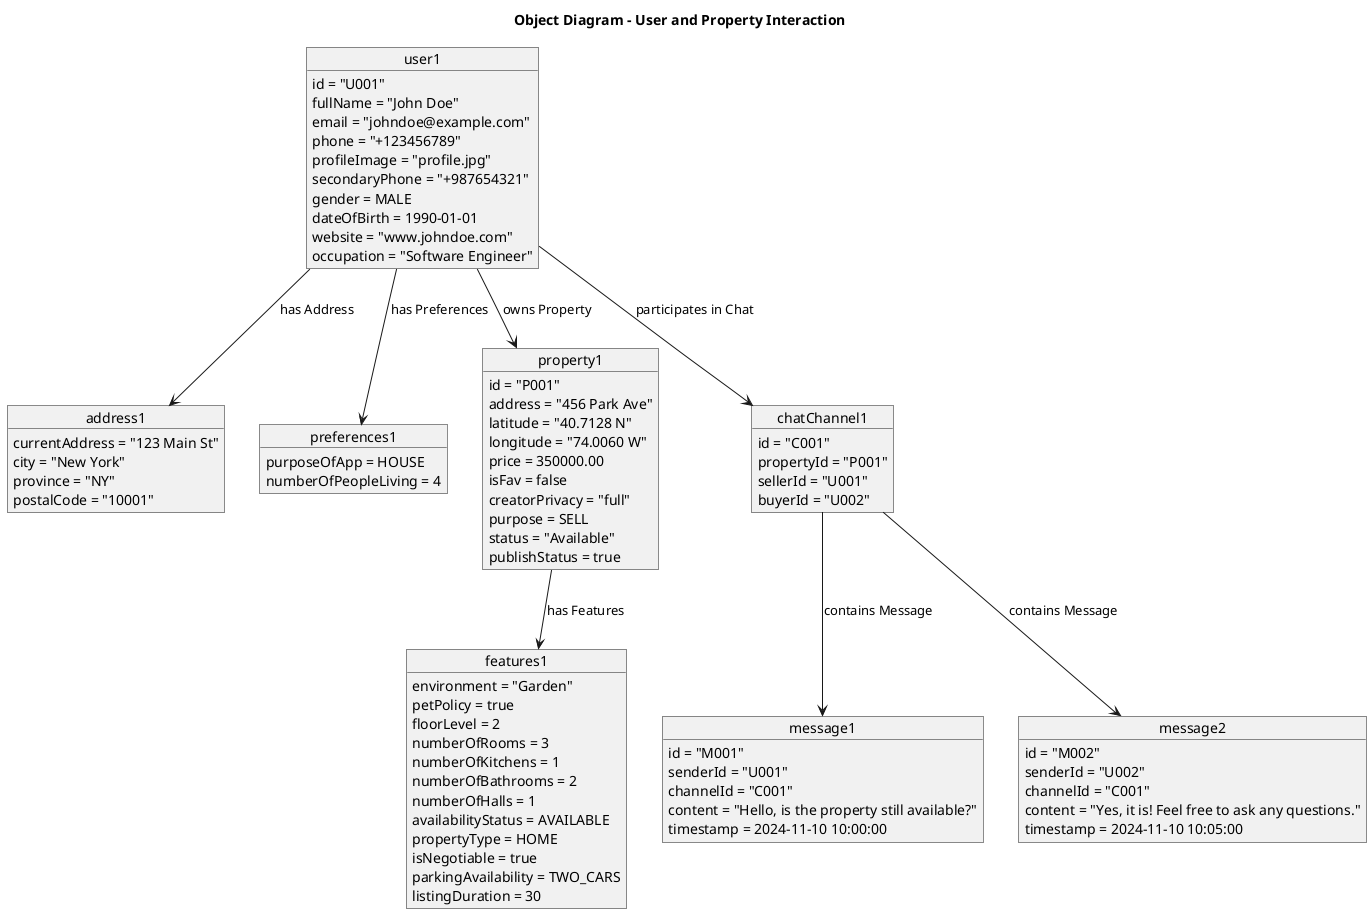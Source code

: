 @startuml

title Object Diagram - User and Property Interaction

' Sample User Object
object user1 {
    id = "U001"
    fullName = "John Doe"
    email = "johndoe@example.com"
    phone = "+123456789"
    profileImage = "profile.jpg"
    secondaryPhone = "+987654321"
    gender = MALE
    dateOfBirth = 1990-01-01
    website = "www.johndoe.com"
    occupation = "Software Engineer"
}

' Sample AddressInformation Object for the User
object address1 {
    currentAddress = "123 Main St"
    city = "New York"
    province = "NY"
    postalCode = "10001"
}

' Sample AppPreferences Object for the User
object preferences1 {
    purposeOfApp = HOUSE
    numberOfPeopleLiving = 4
}

' Sample Property Object
object property1 {
    id = "P001"
    address = "456 Park Ave"
    latitude = "40.7128 N"
    longitude = "74.0060 W"
    price = 350000.00
    isFav = false
    creatorPrivacy = "full"
    purpose = SELL
    status = "Available"
    publishStatus = true
}

' Sample PropertyFeatures Object for the Property
object features1 {
    environment = "Garden"
    petPolicy = true
    floorLevel = 2
    numberOfRooms = 3
    numberOfKitchens = 1
    numberOfBathrooms = 2
    numberOfHalls = 1
    availabilityStatus = AVAILABLE
    propertyType = HOME
    isNegotiable = true
    parkingAvailability = TWO_CARS
    listingDuration = 30
}

' Sample ChatChannel Object
object chatChannel1 {
    id = "C001"
    propertyId = "P001"
    sellerId = "U001"
    buyerId = "U002"
}

' Sample Message Objects in ChatChannel
object message1 {
    id = "M001"
    senderId = "U001"
    channelId = "C001"
    content = "Hello, is the property still available?"
    timestamp = 2024-11-10 10:00:00
}

object message2 {
    id = "M002"
    senderId = "U002"
    channelId = "C001"
    content = "Yes, it is! Feel free to ask any questions."
    timestamp = 2024-11-10 10:05:00
}

' Relationships
user1 --> address1 : "has Address"
user1 --> preferences1 : "has Preferences"
user1 --> property1 : "owns Property"
property1 --> features1 : "has Features"
user1 --> chatChannel1 : "participates in Chat"
chatChannel1 --> message1 : "contains Message"
chatChannel1 --> message2 : "contains Message"

@enduml
